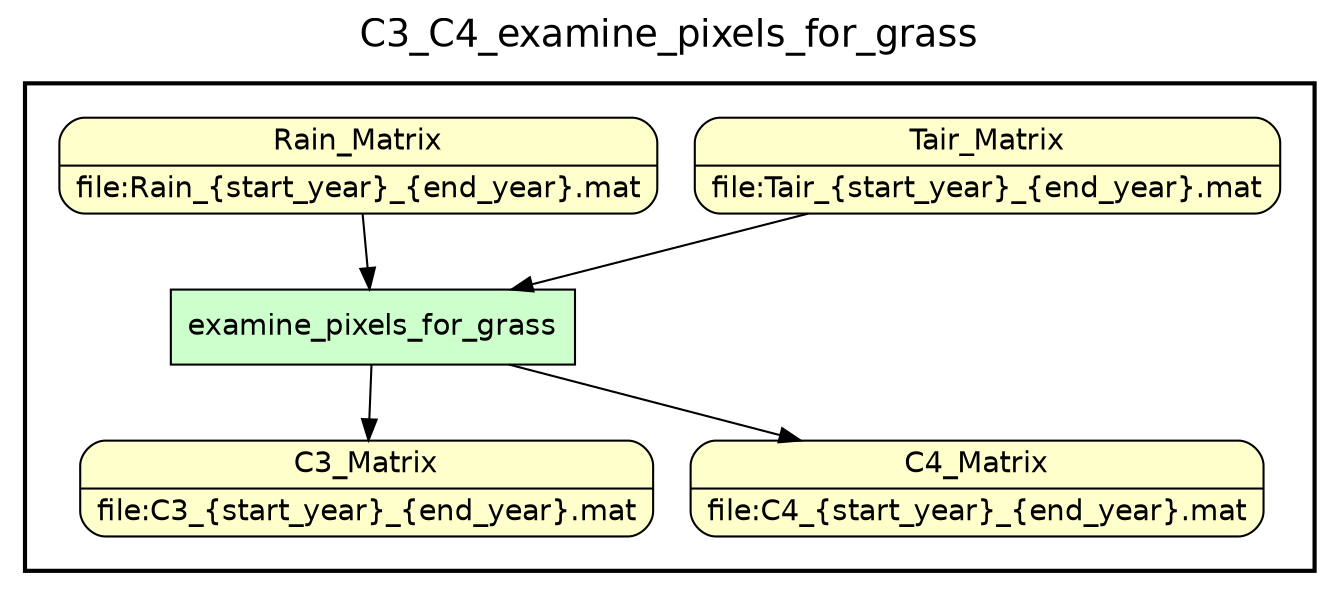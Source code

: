 
/* Start of top-level graph */
digraph Workflow {
rankdir=TB

/* Title for graph */
fontname=Helvetica; fontsize=18; labelloc=t
label=C3_C4_examine_pixels_for_grass

/* Start of double cluster for drawing box around nodes in workflow */
subgraph cluster_workflow_box_outer { label=""; color=black; penwidth=2
subgraph cluster_workflow_box_inner { label=""; penwidth=0

/* Style for nodes representing atomic programs in workflow */
node[shape=box style=filled fillcolor="#CCFFCC" peripheries=1 fontname=Helvetica]

/* Nodes representing atomic programs in workflow */
examine_pixels_for_grass

/* Style for nodes representing non-parameter data channels in workflow */
node[shape=box style="rounded,filled" fillcolor="#FFFFCC" peripheries=1 fontname=Helvetica]

/* Nodes representing non-parameter data channels in workflow */
C3_Matrix [shape=record rankdir=LR label="{<f0> C3_Matrix |<f1> file\:C3_\{start_year\}_\{end_year\}.mat}"];
C4_Matrix [shape=record rankdir=LR label="{<f0> C4_Matrix |<f1> file\:C4_\{start_year\}_\{end_year\}.mat}"];
Tair_Matrix [shape=record rankdir=LR label="{<f0> Tair_Matrix |<f1> file\:Tair_\{start_year\}_\{end_year\}.mat}"];
Rain_Matrix [shape=record rankdir=LR label="{<f0> Rain_Matrix |<f1> file\:Rain_\{start_year\}_\{end_year\}.mat}"];

/* Edges representing connections between programs and channels */
examine_pixels_for_grass -> C3_Matrix
examine_pixels_for_grass -> C4_Matrix
Tair_Matrix -> examine_pixels_for_grass
Rain_Matrix -> examine_pixels_for_grass

/* End of double cluster for drawing box around nodes in workflow */
}}

/* End of top-level graph */
}

